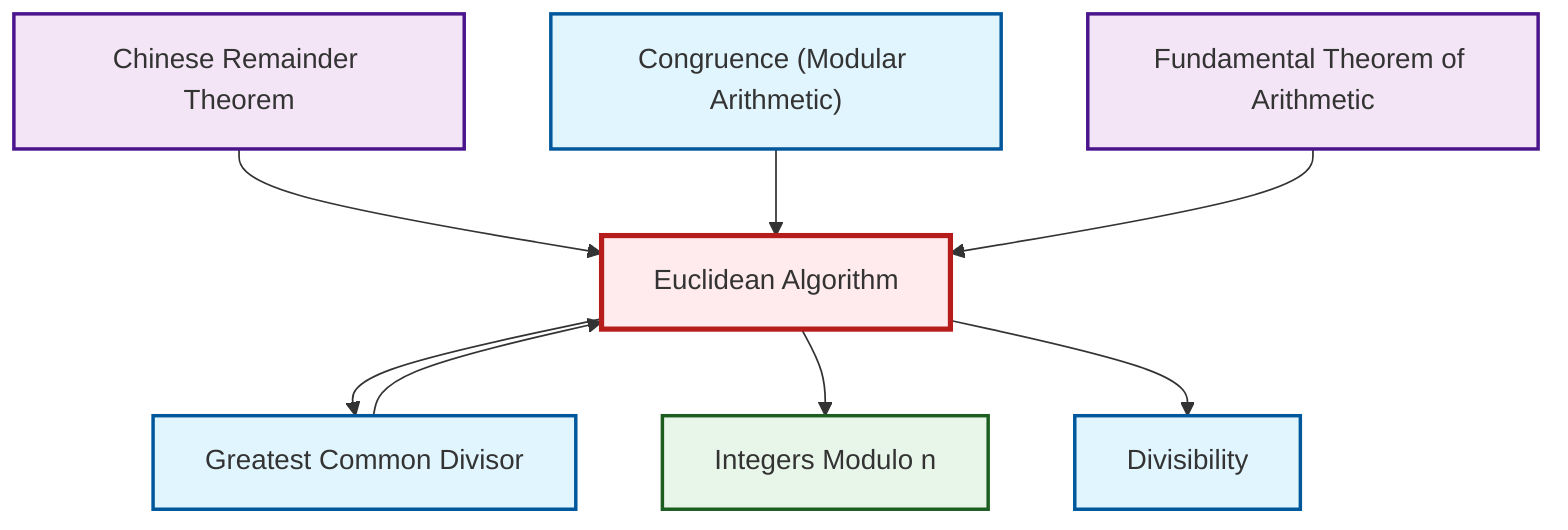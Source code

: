 graph TD
    classDef definition fill:#e1f5fe,stroke:#01579b,stroke-width:2px
    classDef theorem fill:#f3e5f5,stroke:#4a148c,stroke-width:2px
    classDef axiom fill:#fff3e0,stroke:#e65100,stroke-width:2px
    classDef example fill:#e8f5e9,stroke:#1b5e20,stroke-width:2px
    classDef current fill:#ffebee,stroke:#b71c1c,stroke-width:3px
    def-divisibility["Divisibility"]:::definition
    thm-euclidean-algorithm["Euclidean Algorithm"]:::theorem
    def-gcd["Greatest Common Divisor"]:::definition
    ex-quotient-integers-mod-n["Integers Modulo n"]:::example
    thm-fundamental-arithmetic["Fundamental Theorem of Arithmetic"]:::theorem
    def-congruence["Congruence (Modular Arithmetic)"]:::definition
    thm-chinese-remainder["Chinese Remainder Theorem"]:::theorem
    def-gcd --> thm-euclidean-algorithm
    thm-chinese-remainder --> thm-euclidean-algorithm
    thm-euclidean-algorithm --> def-gcd
    thm-euclidean-algorithm --> ex-quotient-integers-mod-n
    thm-euclidean-algorithm --> def-divisibility
    def-congruence --> thm-euclidean-algorithm
    thm-fundamental-arithmetic --> thm-euclidean-algorithm
    class thm-euclidean-algorithm current